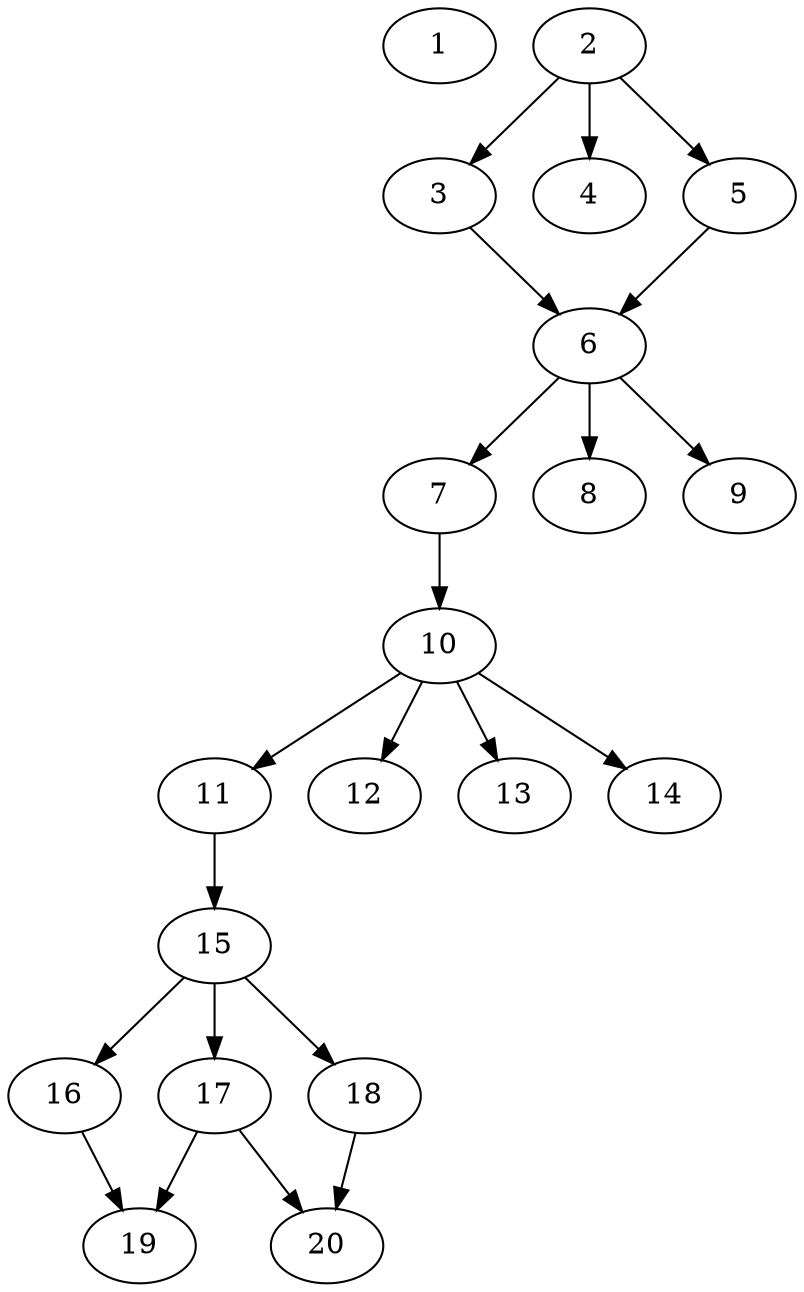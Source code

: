 // DAG automatically generated by daggen at Tue Aug  6 16:20:30 2019
// ./daggen --dot -n 20 --ccr 0.3 --fat 0.4 --regular 0.5 --density 0.6 --mindata 5242880 --maxdata 52428800 
digraph G {
  1 [size="59211093", alpha="0.12", expect_size="17763328"] 
  2 [size="43294720", alpha="0.07", expect_size="12988416"] 
  2 -> 3 [size ="12988416"]
  2 -> 4 [size ="12988416"]
  2 -> 5 [size ="12988416"]
  3 [size="35959467", alpha="0.17", expect_size="10787840"] 
  3 -> 6 [size ="10787840"]
  4 [size="30330880", alpha="0.18", expect_size="9099264"] 
  5 [size="45428053", alpha="0.19", expect_size="13628416"] 
  5 -> 6 [size ="13628416"]
  6 [size="158279680", alpha="0.03", expect_size="47483904"] 
  6 -> 7 [size ="47483904"]
  6 -> 8 [size ="47483904"]
  6 -> 9 [size ="47483904"]
  7 [size="45684053", alpha="0.05", expect_size="13705216"] 
  7 -> 10 [size ="13705216"]
  8 [size="31610880", alpha="0.16", expect_size="9483264"] 
  9 [size="33573547", alpha="0.16", expect_size="10072064"] 
  10 [size="18868907", alpha="0.07", expect_size="5660672"] 
  10 -> 11 [size ="5660672"]
  10 -> 12 [size ="5660672"]
  10 -> 13 [size ="5660672"]
  10 -> 14 [size ="5660672"]
  11 [size="53155840", alpha="0.14", expect_size="15946752"] 
  11 -> 15 [size ="15946752"]
  12 [size="151193600", alpha="0.16", expect_size="45358080"] 
  13 [size="48005120", alpha="0.11", expect_size="14401536"] 
  14 [size="27968853", alpha="0.11", expect_size="8390656"] 
  15 [size="171100160", alpha="0.05", expect_size="51330048"] 
  15 -> 16 [size ="51330048"]
  15 -> 17 [size ="51330048"]
  15 -> 18 [size ="51330048"]
  16 [size="159730347", alpha="0.02", expect_size="47919104"] 
  16 -> 19 [size ="47919104"]
  17 [size="26852693", alpha="0.11", expect_size="8055808"] 
  17 -> 19 [size ="8055808"]
  17 -> 20 [size ="8055808"]
  18 [size="64395947", alpha="0.08", expect_size="19318784"] 
  18 -> 20 [size ="19318784"]
  19 [size="33010347", alpha="0.16", expect_size="9903104"] 
  20 [size="160488107", alpha="0.04", expect_size="48146432"] 
}
